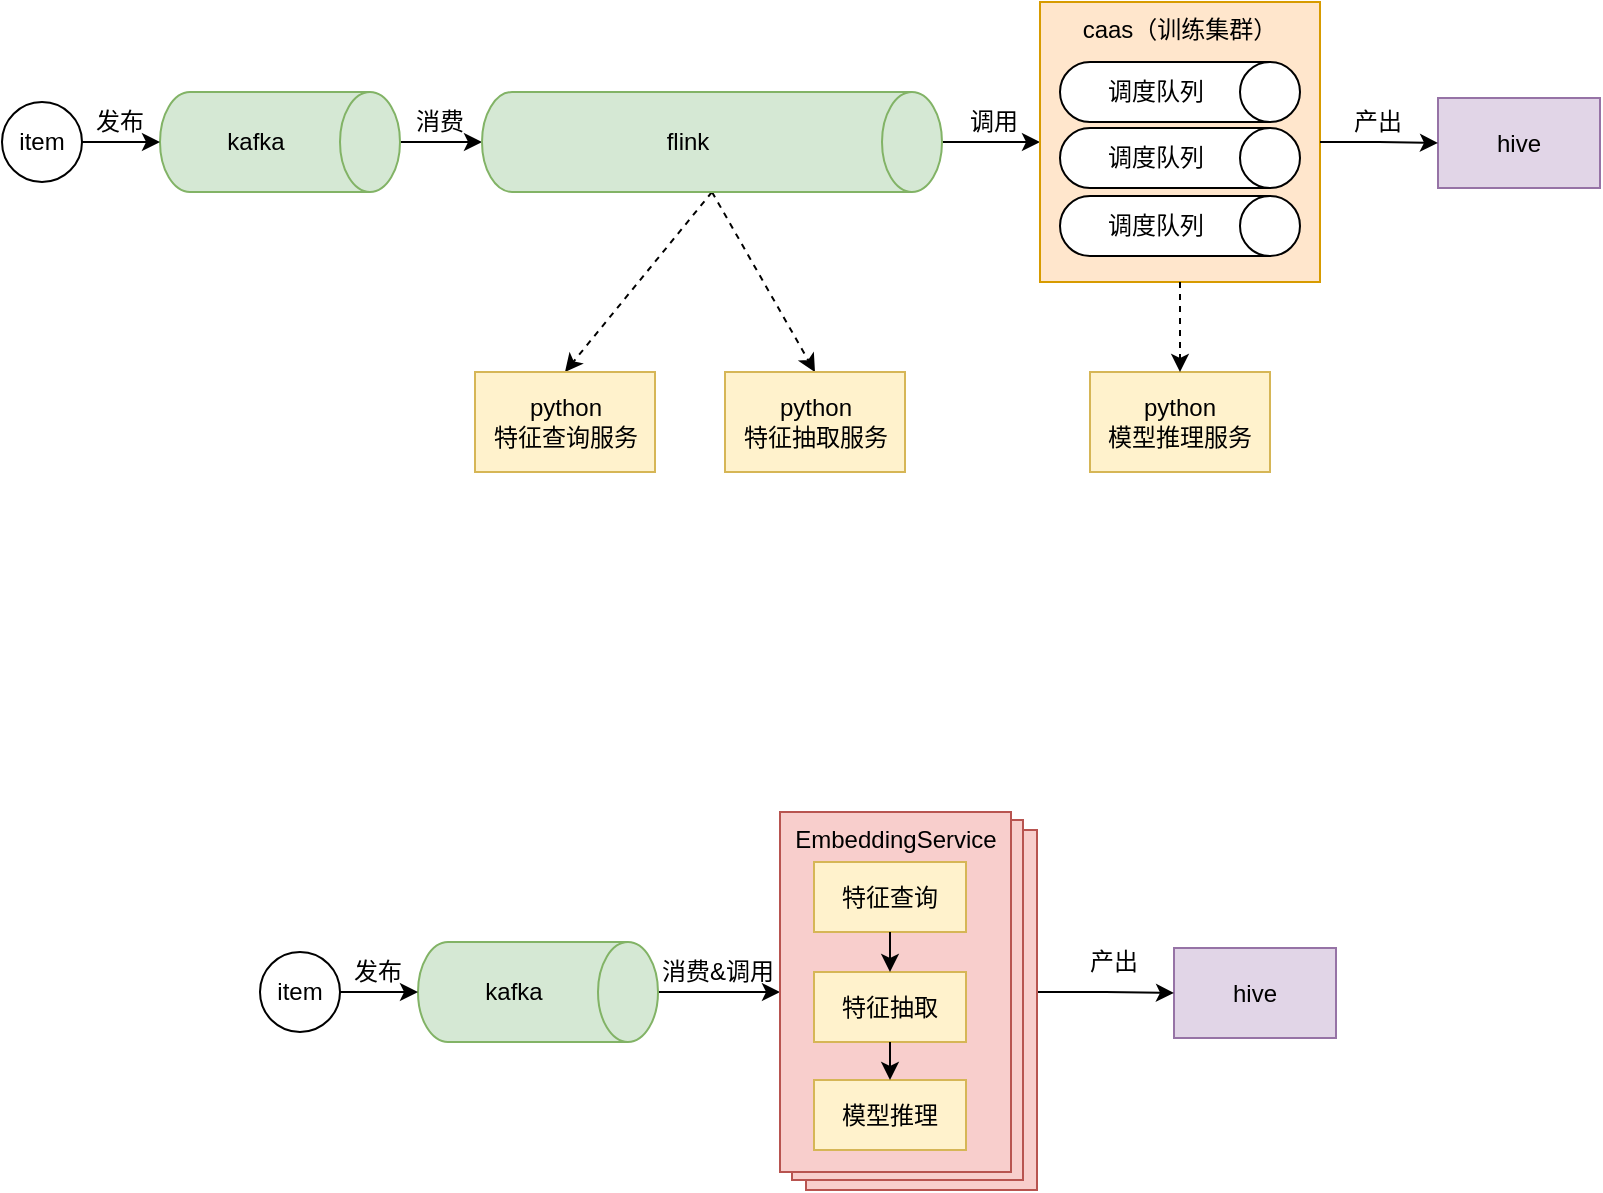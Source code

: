 <mxfile version="21.6.6" type="github">
  <diagram name="第 1 页" id="V85Wmq2sqzEz-lBhBWLn">
    <mxGraphModel dx="954" dy="591" grid="1" gridSize="10" guides="1" tooltips="1" connect="1" arrows="1" fold="1" page="1" pageScale="1" pageWidth="827" pageHeight="1169" math="0" shadow="0">
      <root>
        <mxCell id="0" />
        <mxCell id="1" parent="0" />
        <mxCell id="SZGpO4oQ61U8MiMz-u5g-18" value="" style="edgeStyle=orthogonalEdgeStyle;rounded=0;orthogonalLoop=1;jettySize=auto;html=1;" edge="1" parent="1" source="SZGpO4oQ61U8MiMz-u5g-4" target="SZGpO4oQ61U8MiMz-u5g-6">
          <mxGeometry relative="1" as="geometry" />
        </mxCell>
        <mxCell id="SZGpO4oQ61U8MiMz-u5g-4" value="kafka" style="shape=cylinder3;whiteSpace=wrap;html=1;boundedLbl=1;backgroundOutline=1;size=15;direction=south;fillColor=#d5e8d4;strokeColor=#82b366;" vertex="1" parent="1">
          <mxGeometry x="80" y="130" width="120" height="50" as="geometry" />
        </mxCell>
        <mxCell id="SZGpO4oQ61U8MiMz-u5g-22" style="edgeStyle=orthogonalEdgeStyle;rounded=0;orthogonalLoop=1;jettySize=auto;html=1;exitX=0.5;exitY=0;exitDx=0;exitDy=0;exitPerimeter=0;entryX=0;entryY=0.5;entryDx=0;entryDy=0;" edge="1" parent="1" source="SZGpO4oQ61U8MiMz-u5g-6" target="SZGpO4oQ61U8MiMz-u5g-2">
          <mxGeometry relative="1" as="geometry" />
        </mxCell>
        <mxCell id="SZGpO4oQ61U8MiMz-u5g-23" style="rounded=0;orthogonalLoop=1;jettySize=auto;html=1;exitX=1;exitY=0.5;exitDx=0;exitDy=0;exitPerimeter=0;entryX=0.5;entryY=0;entryDx=0;entryDy=0;dashed=1;" edge="1" parent="1" source="SZGpO4oQ61U8MiMz-u5g-6" target="SZGpO4oQ61U8MiMz-u5g-7">
          <mxGeometry relative="1" as="geometry" />
        </mxCell>
        <mxCell id="SZGpO4oQ61U8MiMz-u5g-24" style="rounded=0;orthogonalLoop=1;jettySize=auto;html=1;exitX=1;exitY=0.5;exitDx=0;exitDy=0;exitPerimeter=0;entryX=0.5;entryY=0;entryDx=0;entryDy=0;dashed=1;" edge="1" parent="1" source="SZGpO4oQ61U8MiMz-u5g-6" target="SZGpO4oQ61U8MiMz-u5g-8">
          <mxGeometry relative="1" as="geometry" />
        </mxCell>
        <mxCell id="SZGpO4oQ61U8MiMz-u5g-6" value="flink" style="shape=cylinder3;whiteSpace=wrap;html=1;boundedLbl=1;backgroundOutline=1;size=15;direction=south;fillColor=#d5e8d4;strokeColor=#82b366;" vertex="1" parent="1">
          <mxGeometry x="241" y="130" width="230" height="50" as="geometry" />
        </mxCell>
        <mxCell id="SZGpO4oQ61U8MiMz-u5g-7" value="python&lt;br&gt;特征查询服务" style="rounded=0;whiteSpace=wrap;html=1;fillColor=#fff2cc;strokeColor=#d6b656;" vertex="1" parent="1">
          <mxGeometry x="237.5" y="270" width="90" height="50" as="geometry" />
        </mxCell>
        <mxCell id="SZGpO4oQ61U8MiMz-u5g-8" value="python&lt;br&gt;特征抽取服务" style="rounded=0;whiteSpace=wrap;html=1;fillColor=#fff2cc;strokeColor=#d6b656;" vertex="1" parent="1">
          <mxGeometry x="362.5" y="270" width="90" height="50" as="geometry" />
        </mxCell>
        <mxCell id="SZGpO4oQ61U8MiMz-u5g-14" value="python&lt;br&gt;模型推理服务" style="rounded=0;whiteSpace=wrap;html=1;fillColor=#fff2cc;strokeColor=#d6b656;" vertex="1" parent="1">
          <mxGeometry x="545" y="270" width="90" height="50" as="geometry" />
        </mxCell>
        <mxCell id="SZGpO4oQ61U8MiMz-u5g-15" value="" style="group" vertex="1" connectable="0" parent="1">
          <mxGeometry x="520" y="85" width="140" height="140" as="geometry" />
        </mxCell>
        <mxCell id="SZGpO4oQ61U8MiMz-u5g-12" value="" style="group;fillColor=#fff2cc;strokeColor=#d6b656;container=0;" vertex="1" connectable="0" parent="SZGpO4oQ61U8MiMz-u5g-15">
          <mxGeometry width="140" height="140" as="geometry" />
        </mxCell>
        <mxCell id="SZGpO4oQ61U8MiMz-u5g-2" value="caas（训练集群）" style="rounded=0;whiteSpace=wrap;html=1;verticalAlign=top;fillColor=#ffe6cc;strokeColor=#d79b00;" vertex="1" parent="SZGpO4oQ61U8MiMz-u5g-15">
          <mxGeometry width="140" height="140" as="geometry" />
        </mxCell>
        <mxCell id="SZGpO4oQ61U8MiMz-u5g-9" value="调度队列" style="shape=cylinder3;whiteSpace=wrap;html=1;boundedLbl=1;backgroundOutline=1;size=15;direction=south;" vertex="1" parent="SZGpO4oQ61U8MiMz-u5g-15">
          <mxGeometry x="10" y="30" width="120" height="30" as="geometry" />
        </mxCell>
        <mxCell id="SZGpO4oQ61U8MiMz-u5g-10" value="调度队列" style="shape=cylinder3;whiteSpace=wrap;html=1;boundedLbl=1;backgroundOutline=1;size=15;direction=south;" vertex="1" parent="SZGpO4oQ61U8MiMz-u5g-15">
          <mxGeometry x="10" y="63" width="120" height="30" as="geometry" />
        </mxCell>
        <mxCell id="SZGpO4oQ61U8MiMz-u5g-11" value="调度队列" style="shape=cylinder3;whiteSpace=wrap;html=1;boundedLbl=1;backgroundOutline=1;size=15;direction=south;" vertex="1" parent="SZGpO4oQ61U8MiMz-u5g-15">
          <mxGeometry x="10" y="97" width="120" height="30" as="geometry" />
        </mxCell>
        <mxCell id="SZGpO4oQ61U8MiMz-u5g-17" value="" style="edgeStyle=orthogonalEdgeStyle;rounded=0;orthogonalLoop=1;jettySize=auto;html=1;" edge="1" parent="1" source="SZGpO4oQ61U8MiMz-u5g-16" target="SZGpO4oQ61U8MiMz-u5g-4">
          <mxGeometry relative="1" as="geometry" />
        </mxCell>
        <mxCell id="SZGpO4oQ61U8MiMz-u5g-16" value="item" style="ellipse;whiteSpace=wrap;html=1;aspect=fixed;" vertex="1" parent="1">
          <mxGeometry x="1" y="135" width="40" height="40" as="geometry" />
        </mxCell>
        <mxCell id="SZGpO4oQ61U8MiMz-u5g-25" style="edgeStyle=orthogonalEdgeStyle;rounded=0;orthogonalLoop=1;jettySize=auto;html=1;exitX=0.5;exitY=1;exitDx=0;exitDy=0;entryX=0.5;entryY=0;entryDx=0;entryDy=0;dashed=1;" edge="1" parent="1" source="SZGpO4oQ61U8MiMz-u5g-2" target="SZGpO4oQ61U8MiMz-u5g-14">
          <mxGeometry relative="1" as="geometry" />
        </mxCell>
        <mxCell id="SZGpO4oQ61U8MiMz-u5g-26" value="hive" style="rounded=0;whiteSpace=wrap;html=1;fillColor=#e1d5e7;strokeColor=#9673a6;" vertex="1" parent="1">
          <mxGeometry x="719" y="133" width="81" height="45" as="geometry" />
        </mxCell>
        <mxCell id="SZGpO4oQ61U8MiMz-u5g-27" style="edgeStyle=orthogonalEdgeStyle;rounded=0;orthogonalLoop=1;jettySize=auto;html=1;exitX=1;exitY=0.5;exitDx=0;exitDy=0;entryX=0;entryY=0.5;entryDx=0;entryDy=0;" edge="1" parent="1" source="SZGpO4oQ61U8MiMz-u5g-2" target="SZGpO4oQ61U8MiMz-u5g-26">
          <mxGeometry relative="1" as="geometry" />
        </mxCell>
        <mxCell id="SZGpO4oQ61U8MiMz-u5g-28" value="发布" style="text;html=1;strokeColor=none;fillColor=none;align=center;verticalAlign=middle;whiteSpace=wrap;rounded=0;" vertex="1" parent="1">
          <mxGeometry x="30" y="130" width="60" height="30" as="geometry" />
        </mxCell>
        <mxCell id="SZGpO4oQ61U8MiMz-u5g-29" value="消费" style="text;html=1;strokeColor=none;fillColor=none;align=center;verticalAlign=middle;whiteSpace=wrap;rounded=0;" vertex="1" parent="1">
          <mxGeometry x="190" y="130" width="60" height="30" as="geometry" />
        </mxCell>
        <mxCell id="SZGpO4oQ61U8MiMz-u5g-30" value="调用" style="text;html=1;strokeColor=none;fillColor=none;align=center;verticalAlign=middle;whiteSpace=wrap;rounded=0;" vertex="1" parent="1">
          <mxGeometry x="467" y="130" width="60" height="30" as="geometry" />
        </mxCell>
        <mxCell id="SZGpO4oQ61U8MiMz-u5g-31" value="产出" style="text;html=1;strokeColor=none;fillColor=none;align=center;verticalAlign=middle;whiteSpace=wrap;rounded=0;" vertex="1" parent="1">
          <mxGeometry x="659" y="130" width="60" height="30" as="geometry" />
        </mxCell>
        <mxCell id="SZGpO4oQ61U8MiMz-u5g-32" value="" style="edgeStyle=orthogonalEdgeStyle;rounded=0;orthogonalLoop=1;jettySize=auto;html=1;entryX=0;entryY=0.5;entryDx=0;entryDy=0;" edge="1" parent="1" source="SZGpO4oQ61U8MiMz-u5g-33" target="SZGpO4oQ61U8MiMz-u5g-56">
          <mxGeometry relative="1" as="geometry">
            <mxPoint x="370" y="585" as="targetPoint" />
          </mxGeometry>
        </mxCell>
        <mxCell id="SZGpO4oQ61U8MiMz-u5g-33" value="kafka" style="shape=cylinder3;whiteSpace=wrap;html=1;boundedLbl=1;backgroundOutline=1;size=15;direction=south;fillColor=#d5e8d4;strokeColor=#82b366;" vertex="1" parent="1">
          <mxGeometry x="209" y="555" width="120" height="50" as="geometry" />
        </mxCell>
        <mxCell id="SZGpO4oQ61U8MiMz-u5g-47" value="" style="edgeStyle=orthogonalEdgeStyle;rounded=0;orthogonalLoop=1;jettySize=auto;html=1;" edge="1" parent="1" source="SZGpO4oQ61U8MiMz-u5g-48" target="SZGpO4oQ61U8MiMz-u5g-33">
          <mxGeometry relative="1" as="geometry" />
        </mxCell>
        <mxCell id="SZGpO4oQ61U8MiMz-u5g-48" value="item" style="ellipse;whiteSpace=wrap;html=1;aspect=fixed;" vertex="1" parent="1">
          <mxGeometry x="130" y="560" width="40" height="40" as="geometry" />
        </mxCell>
        <mxCell id="SZGpO4oQ61U8MiMz-u5g-50" value="hive" style="rounded=0;whiteSpace=wrap;html=1;fillColor=#e1d5e7;strokeColor=#9673a6;" vertex="1" parent="1">
          <mxGeometry x="587" y="558" width="81" height="45" as="geometry" />
        </mxCell>
        <mxCell id="SZGpO4oQ61U8MiMz-u5g-51" style="edgeStyle=orthogonalEdgeStyle;rounded=0;orthogonalLoop=1;jettySize=auto;html=1;exitX=0.987;exitY=0.45;exitDx=0;exitDy=0;entryX=0;entryY=0.5;entryDx=0;entryDy=0;exitPerimeter=0;" edge="1" parent="1" source="SZGpO4oQ61U8MiMz-u5g-71" target="SZGpO4oQ61U8MiMz-u5g-50">
          <mxGeometry relative="1" as="geometry">
            <mxPoint x="528" y="580" as="sourcePoint" />
          </mxGeometry>
        </mxCell>
        <mxCell id="SZGpO4oQ61U8MiMz-u5g-52" value="发布" style="text;html=1;strokeColor=none;fillColor=none;align=center;verticalAlign=middle;whiteSpace=wrap;rounded=0;" vertex="1" parent="1">
          <mxGeometry x="159" y="555" width="60" height="30" as="geometry" />
        </mxCell>
        <mxCell id="SZGpO4oQ61U8MiMz-u5g-53" value="消费&amp;amp;调用" style="text;html=1;strokeColor=none;fillColor=none;align=center;verticalAlign=middle;whiteSpace=wrap;rounded=0;" vertex="1" parent="1">
          <mxGeometry x="329" y="555" width="60" height="30" as="geometry" />
        </mxCell>
        <mxCell id="SZGpO4oQ61U8MiMz-u5g-55" value="产出" style="text;html=1;strokeColor=none;fillColor=none;align=center;verticalAlign=middle;whiteSpace=wrap;rounded=0;" vertex="1" parent="1">
          <mxGeometry x="527" y="550" width="60" height="30" as="geometry" />
        </mxCell>
        <mxCell id="SZGpO4oQ61U8MiMz-u5g-77" value="" style="group" vertex="1" connectable="0" parent="1">
          <mxGeometry x="390" y="490" width="128.5" height="189" as="geometry" />
        </mxCell>
        <mxCell id="SZGpO4oQ61U8MiMz-u5g-70" value="" style="group" vertex="1" connectable="0" parent="SZGpO4oQ61U8MiMz-u5g-77">
          <mxGeometry x="13" y="9" width="115.5" height="180" as="geometry" />
        </mxCell>
        <mxCell id="SZGpO4oQ61U8MiMz-u5g-71" value="EmbeddingService" style="rounded=0;whiteSpace=wrap;html=1;fillColor=#f8cecc;strokeColor=#b85450;verticalAlign=top;" vertex="1" parent="SZGpO4oQ61U8MiMz-u5g-70">
          <mxGeometry width="115.5" height="180" as="geometry" />
        </mxCell>
        <mxCell id="SZGpO4oQ61U8MiMz-u5g-72" value="特征查询" style="rounded=0;whiteSpace=wrap;html=1;fillColor=#fff2cc;strokeColor=#d6b656;" vertex="1" parent="SZGpO4oQ61U8MiMz-u5g-70">
          <mxGeometry x="17" y="25" width="76" height="35" as="geometry" />
        </mxCell>
        <mxCell id="SZGpO4oQ61U8MiMz-u5g-73" value="特征抽取" style="rounded=0;whiteSpace=wrap;html=1;fillColor=#fff2cc;strokeColor=#d6b656;" vertex="1" parent="SZGpO4oQ61U8MiMz-u5g-70">
          <mxGeometry x="17" y="80" width="76" height="35" as="geometry" />
        </mxCell>
        <mxCell id="SZGpO4oQ61U8MiMz-u5g-74" style="edgeStyle=orthogonalEdgeStyle;rounded=0;orthogonalLoop=1;jettySize=auto;html=1;exitX=0.5;exitY=1;exitDx=0;exitDy=0;entryX=0.5;entryY=0;entryDx=0;entryDy=0;" edge="1" parent="SZGpO4oQ61U8MiMz-u5g-70" source="SZGpO4oQ61U8MiMz-u5g-72" target="SZGpO4oQ61U8MiMz-u5g-73">
          <mxGeometry relative="1" as="geometry" />
        </mxCell>
        <mxCell id="SZGpO4oQ61U8MiMz-u5g-75" value="模型推理" style="rounded=0;whiteSpace=wrap;html=1;fillColor=#fff2cc;strokeColor=#d6b656;" vertex="1" parent="SZGpO4oQ61U8MiMz-u5g-70">
          <mxGeometry x="17" y="134" width="76" height="35" as="geometry" />
        </mxCell>
        <mxCell id="SZGpO4oQ61U8MiMz-u5g-76" style="edgeStyle=orthogonalEdgeStyle;rounded=0;orthogonalLoop=1;jettySize=auto;html=1;exitX=0.5;exitY=1;exitDx=0;exitDy=0;entryX=0.5;entryY=0;entryDx=0;entryDy=0;" edge="1" parent="SZGpO4oQ61U8MiMz-u5g-70" source="SZGpO4oQ61U8MiMz-u5g-73" target="SZGpO4oQ61U8MiMz-u5g-75">
          <mxGeometry relative="1" as="geometry" />
        </mxCell>
        <mxCell id="SZGpO4oQ61U8MiMz-u5g-63" value="" style="group" vertex="1" connectable="0" parent="SZGpO4oQ61U8MiMz-u5g-77">
          <mxGeometry x="6" y="4" width="115.5" height="180" as="geometry" />
        </mxCell>
        <mxCell id="SZGpO4oQ61U8MiMz-u5g-64" value="EmbeddingService" style="rounded=0;whiteSpace=wrap;html=1;fillColor=#f8cecc;strokeColor=#b85450;verticalAlign=top;" vertex="1" parent="SZGpO4oQ61U8MiMz-u5g-63">
          <mxGeometry width="115.5" height="180" as="geometry" />
        </mxCell>
        <mxCell id="SZGpO4oQ61U8MiMz-u5g-65" value="特征查询" style="rounded=0;whiteSpace=wrap;html=1;fillColor=#fff2cc;strokeColor=#d6b656;" vertex="1" parent="SZGpO4oQ61U8MiMz-u5g-63">
          <mxGeometry x="17" y="25" width="76" height="35" as="geometry" />
        </mxCell>
        <mxCell id="SZGpO4oQ61U8MiMz-u5g-66" value="特征抽取" style="rounded=0;whiteSpace=wrap;html=1;fillColor=#fff2cc;strokeColor=#d6b656;" vertex="1" parent="SZGpO4oQ61U8MiMz-u5g-63">
          <mxGeometry x="17" y="80" width="76" height="35" as="geometry" />
        </mxCell>
        <mxCell id="SZGpO4oQ61U8MiMz-u5g-67" style="edgeStyle=orthogonalEdgeStyle;rounded=0;orthogonalLoop=1;jettySize=auto;html=1;exitX=0.5;exitY=1;exitDx=0;exitDy=0;entryX=0.5;entryY=0;entryDx=0;entryDy=0;" edge="1" parent="SZGpO4oQ61U8MiMz-u5g-63" source="SZGpO4oQ61U8MiMz-u5g-65" target="SZGpO4oQ61U8MiMz-u5g-66">
          <mxGeometry relative="1" as="geometry" />
        </mxCell>
        <mxCell id="SZGpO4oQ61U8MiMz-u5g-68" value="模型推理" style="rounded=0;whiteSpace=wrap;html=1;fillColor=#fff2cc;strokeColor=#d6b656;" vertex="1" parent="SZGpO4oQ61U8MiMz-u5g-63">
          <mxGeometry x="17" y="134" width="76" height="35" as="geometry" />
        </mxCell>
        <mxCell id="SZGpO4oQ61U8MiMz-u5g-69" style="edgeStyle=orthogonalEdgeStyle;rounded=0;orthogonalLoop=1;jettySize=auto;html=1;exitX=0.5;exitY=1;exitDx=0;exitDy=0;entryX=0.5;entryY=0;entryDx=0;entryDy=0;" edge="1" parent="SZGpO4oQ61U8MiMz-u5g-63" source="SZGpO4oQ61U8MiMz-u5g-66" target="SZGpO4oQ61U8MiMz-u5g-68">
          <mxGeometry relative="1" as="geometry" />
        </mxCell>
        <mxCell id="SZGpO4oQ61U8MiMz-u5g-62" value="" style="group" vertex="1" connectable="0" parent="SZGpO4oQ61U8MiMz-u5g-77">
          <mxGeometry width="115.5" height="180" as="geometry" />
        </mxCell>
        <mxCell id="SZGpO4oQ61U8MiMz-u5g-56" value="EmbeddingService" style="rounded=0;whiteSpace=wrap;html=1;fillColor=#f8cecc;strokeColor=#b85450;verticalAlign=top;" vertex="1" parent="SZGpO4oQ61U8MiMz-u5g-62">
          <mxGeometry width="115.5" height="180" as="geometry" />
        </mxCell>
        <mxCell id="SZGpO4oQ61U8MiMz-u5g-57" value="特征查询" style="rounded=0;whiteSpace=wrap;html=1;fillColor=#fff2cc;strokeColor=#d6b656;" vertex="1" parent="SZGpO4oQ61U8MiMz-u5g-62">
          <mxGeometry x="17" y="25" width="76" height="35" as="geometry" />
        </mxCell>
        <mxCell id="SZGpO4oQ61U8MiMz-u5g-58" value="特征抽取" style="rounded=0;whiteSpace=wrap;html=1;fillColor=#fff2cc;strokeColor=#d6b656;" vertex="1" parent="SZGpO4oQ61U8MiMz-u5g-62">
          <mxGeometry x="17" y="80" width="76" height="35" as="geometry" />
        </mxCell>
        <mxCell id="SZGpO4oQ61U8MiMz-u5g-60" style="edgeStyle=orthogonalEdgeStyle;rounded=0;orthogonalLoop=1;jettySize=auto;html=1;exitX=0.5;exitY=1;exitDx=0;exitDy=0;entryX=0.5;entryY=0;entryDx=0;entryDy=0;" edge="1" parent="SZGpO4oQ61U8MiMz-u5g-62" source="SZGpO4oQ61U8MiMz-u5g-57" target="SZGpO4oQ61U8MiMz-u5g-58">
          <mxGeometry relative="1" as="geometry" />
        </mxCell>
        <mxCell id="SZGpO4oQ61U8MiMz-u5g-59" value="模型推理" style="rounded=0;whiteSpace=wrap;html=1;fillColor=#fff2cc;strokeColor=#d6b656;" vertex="1" parent="SZGpO4oQ61U8MiMz-u5g-62">
          <mxGeometry x="17" y="134" width="76" height="35" as="geometry" />
        </mxCell>
        <mxCell id="SZGpO4oQ61U8MiMz-u5g-61" style="edgeStyle=orthogonalEdgeStyle;rounded=0;orthogonalLoop=1;jettySize=auto;html=1;exitX=0.5;exitY=1;exitDx=0;exitDy=0;entryX=0.5;entryY=0;entryDx=0;entryDy=0;" edge="1" parent="SZGpO4oQ61U8MiMz-u5g-62" source="SZGpO4oQ61U8MiMz-u5g-58" target="SZGpO4oQ61U8MiMz-u5g-59">
          <mxGeometry relative="1" as="geometry" />
        </mxCell>
      </root>
    </mxGraphModel>
  </diagram>
</mxfile>
